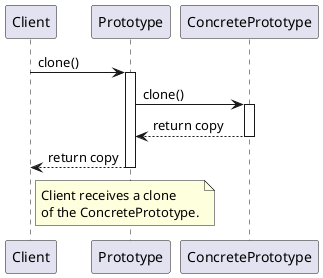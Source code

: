 @startuml PrototypePatternSequenceDiagram

participant Client
participant "Prototype" as Prototype
participant "ConcretePrototype" as ConcretePrototype

Client -> Prototype : clone()
activate Prototype
Prototype -> ConcretePrototype : clone()
activate ConcretePrototype
ConcretePrototype --> Prototype : return copy
deactivate ConcretePrototype
Prototype --> Client : return copy
deactivate Prototype

note right of Client : Client receives a clone\nof the ConcretePrototype.

@enduml
